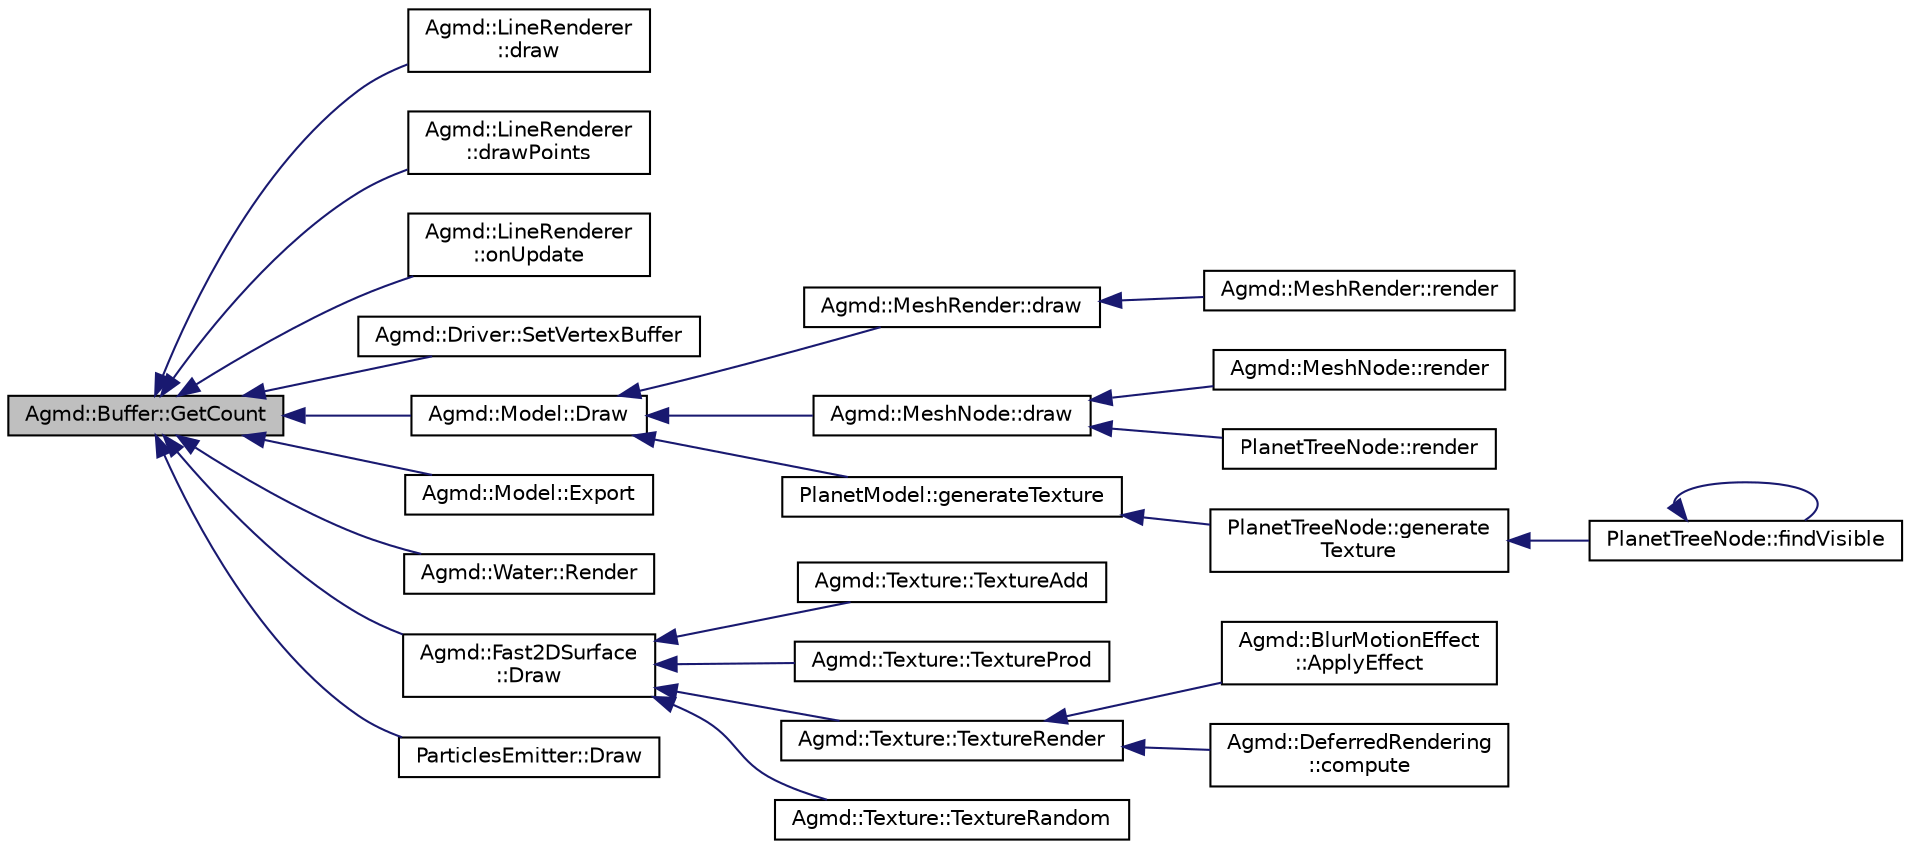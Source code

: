 digraph "Agmd::Buffer::GetCount"
{
  edge [fontname="Helvetica",fontsize="10",labelfontname="Helvetica",labelfontsize="10"];
  node [fontname="Helvetica",fontsize="10",shape=record];
  rankdir="LR";
  Node1 [label="Agmd::Buffer::GetCount",height=0.2,width=0.4,color="black", fillcolor="grey75", style="filled" fontcolor="black"];
  Node1 -> Node2 [dir="back",color="midnightblue",fontsize="10",style="solid"];
  Node2 [label="Agmd::LineRenderer\l::draw",height=0.2,width=0.4,color="black", fillcolor="white", style="filled",URL="$class_agmd_1_1_line_renderer.html#a67aa8ac3de03953518f33c3fbf5810bb"];
  Node1 -> Node3 [dir="back",color="midnightblue",fontsize="10",style="solid"];
  Node3 [label="Agmd::LineRenderer\l::drawPoints",height=0.2,width=0.4,color="black", fillcolor="white", style="filled",URL="$class_agmd_1_1_line_renderer.html#a855e64fea45bccb9d46735dcd60d82ac"];
  Node1 -> Node4 [dir="back",color="midnightblue",fontsize="10",style="solid"];
  Node4 [label="Agmd::LineRenderer\l::onUpdate",height=0.2,width=0.4,color="black", fillcolor="white", style="filled",URL="$class_agmd_1_1_line_renderer.html#a15870f58e43918b31fc3be61b6b3e825"];
  Node1 -> Node5 [dir="back",color="midnightblue",fontsize="10",style="solid"];
  Node5 [label="Agmd::Driver::SetVertexBuffer",height=0.2,width=0.4,color="black", fillcolor="white", style="filled",URL="$class_agmd_1_1_driver.html#a98eb12fd4fd70f082790b1b43e952cd6"];
  Node1 -> Node6 [dir="back",color="midnightblue",fontsize="10",style="solid"];
  Node6 [label="Agmd::Model::Draw",height=0.2,width=0.4,color="black", fillcolor="white", style="filled",URL="$class_agmd_1_1_model.html#aa2c55e47471f726d613e421cf549ab0b"];
  Node6 -> Node7 [dir="back",color="midnightblue",fontsize="10",style="solid"];
  Node7 [label="Agmd::MeshRender::draw",height=0.2,width=0.4,color="black", fillcolor="white", style="filled",URL="$class_agmd_1_1_mesh_render.html#a4d0e321f6498e233ee0912032cda8c45"];
  Node7 -> Node8 [dir="back",color="midnightblue",fontsize="10",style="solid"];
  Node8 [label="Agmd::MeshRender::render",height=0.2,width=0.4,color="black", fillcolor="white", style="filled",URL="$class_agmd_1_1_mesh_render.html#a3052b6e1e2b1d90ab2a77f24444c6273"];
  Node6 -> Node9 [dir="back",color="midnightblue",fontsize="10",style="solid"];
  Node9 [label="Agmd::MeshNode::draw",height=0.2,width=0.4,color="black", fillcolor="white", style="filled",URL="$class_agmd_1_1_mesh_node.html#a8b905212c90d73b820531b36ea9bb0a9"];
  Node9 -> Node10 [dir="back",color="midnightblue",fontsize="10",style="solid"];
  Node10 [label="Agmd::MeshNode::render",height=0.2,width=0.4,color="black", fillcolor="white", style="filled",URL="$class_agmd_1_1_mesh_node.html#a4152144e5d07304bb44001a5e97571a5"];
  Node9 -> Node11 [dir="back",color="midnightblue",fontsize="10",style="solid"];
  Node11 [label="PlanetTreeNode::render",height=0.2,width=0.4,color="black", fillcolor="white", style="filled",URL="$class_planet_tree_node.html#a54479e30d42d32cbb904b2d396646eaa"];
  Node6 -> Node12 [dir="back",color="midnightblue",fontsize="10",style="solid"];
  Node12 [label="PlanetModel::generateTexture",height=0.2,width=0.4,color="black", fillcolor="white", style="filled",URL="$class_planet_model.html#ae46743410636735396db8d14e606e560"];
  Node12 -> Node13 [dir="back",color="midnightblue",fontsize="10",style="solid"];
  Node13 [label="PlanetTreeNode::generate\lTexture",height=0.2,width=0.4,color="black", fillcolor="white", style="filled",URL="$class_planet_tree_node.html#a6551b608c3765cc429d6cb2b1107a705"];
  Node13 -> Node14 [dir="back",color="midnightblue",fontsize="10",style="solid"];
  Node14 [label="PlanetTreeNode::findVisible",height=0.2,width=0.4,color="black", fillcolor="white", style="filled",URL="$class_planet_tree_node.html#a7e08300b24c7656d04debb88f07c9cfe"];
  Node14 -> Node14 [dir="back",color="midnightblue",fontsize="10",style="solid"];
  Node1 -> Node15 [dir="back",color="midnightblue",fontsize="10",style="solid"];
  Node15 [label="Agmd::Model::Export",height=0.2,width=0.4,color="black", fillcolor="white", style="filled",URL="$class_agmd_1_1_model.html#a539bce37aa4afb469ce09d84851de96b"];
  Node1 -> Node16 [dir="back",color="midnightblue",fontsize="10",style="solid"];
  Node16 [label="Agmd::Water::Render",height=0.2,width=0.4,color="black", fillcolor="white", style="filled",URL="$class_agmd_1_1_water.html#ae7082c0a64de76be28da4c7835e8e73b"];
  Node1 -> Node17 [dir="back",color="midnightblue",fontsize="10",style="solid"];
  Node17 [label="Agmd::Fast2DSurface\l::Draw",height=0.2,width=0.4,color="black", fillcolor="white", style="filled",URL="$class_agmd_1_1_fast2_d_surface.html#a6af73bac96a71d16756b9b93d2e97bd6"];
  Node17 -> Node18 [dir="back",color="midnightblue",fontsize="10",style="solid"];
  Node18 [label="Agmd::Texture::TextureAdd",height=0.2,width=0.4,color="black", fillcolor="white", style="filled",URL="$class_agmd_1_1_texture.html#a12159c3ef9493e7a82879d8a727c4367"];
  Node17 -> Node19 [dir="back",color="midnightblue",fontsize="10",style="solid"];
  Node19 [label="Agmd::Texture::TextureProd",height=0.2,width=0.4,color="black", fillcolor="white", style="filled",URL="$class_agmd_1_1_texture.html#a0a6c56f3146829d69f1c0fe5a1bd790a"];
  Node17 -> Node20 [dir="back",color="midnightblue",fontsize="10",style="solid"];
  Node20 [label="Agmd::Texture::TextureRender",height=0.2,width=0.4,color="black", fillcolor="white", style="filled",URL="$class_agmd_1_1_texture.html#af159d805c45dcb0d9fbcc5a1dc89954f"];
  Node20 -> Node21 [dir="back",color="midnightblue",fontsize="10",style="solid"];
  Node21 [label="Agmd::BlurMotionEffect\l::ApplyEffect",height=0.2,width=0.4,color="black", fillcolor="white", style="filled",URL="$class_agmd_1_1_blur_motion_effect.html#a6286d0c1aea5f9560fa0da698995addb"];
  Node20 -> Node22 [dir="back",color="midnightblue",fontsize="10",style="solid"];
  Node22 [label="Agmd::DeferredRendering\l::compute",height=0.2,width=0.4,color="black", fillcolor="white", style="filled",URL="$class_agmd_1_1_deferred_rendering.html#a515c1e13b229417261fa43f77e594076"];
  Node17 -> Node23 [dir="back",color="midnightblue",fontsize="10",style="solid"];
  Node23 [label="Agmd::Texture::TextureRandom",height=0.2,width=0.4,color="black", fillcolor="white", style="filled",URL="$class_agmd_1_1_texture.html#a8947db62c7566c5cec617cf8f98cfce5"];
  Node1 -> Node24 [dir="back",color="midnightblue",fontsize="10",style="solid"];
  Node24 [label="ParticlesEmitter::Draw",height=0.2,width=0.4,color="black", fillcolor="white", style="filled",URL="$class_particles_emitter.html#ac376a1dcd6bdb9f05021a83c11e3e207"];
}
